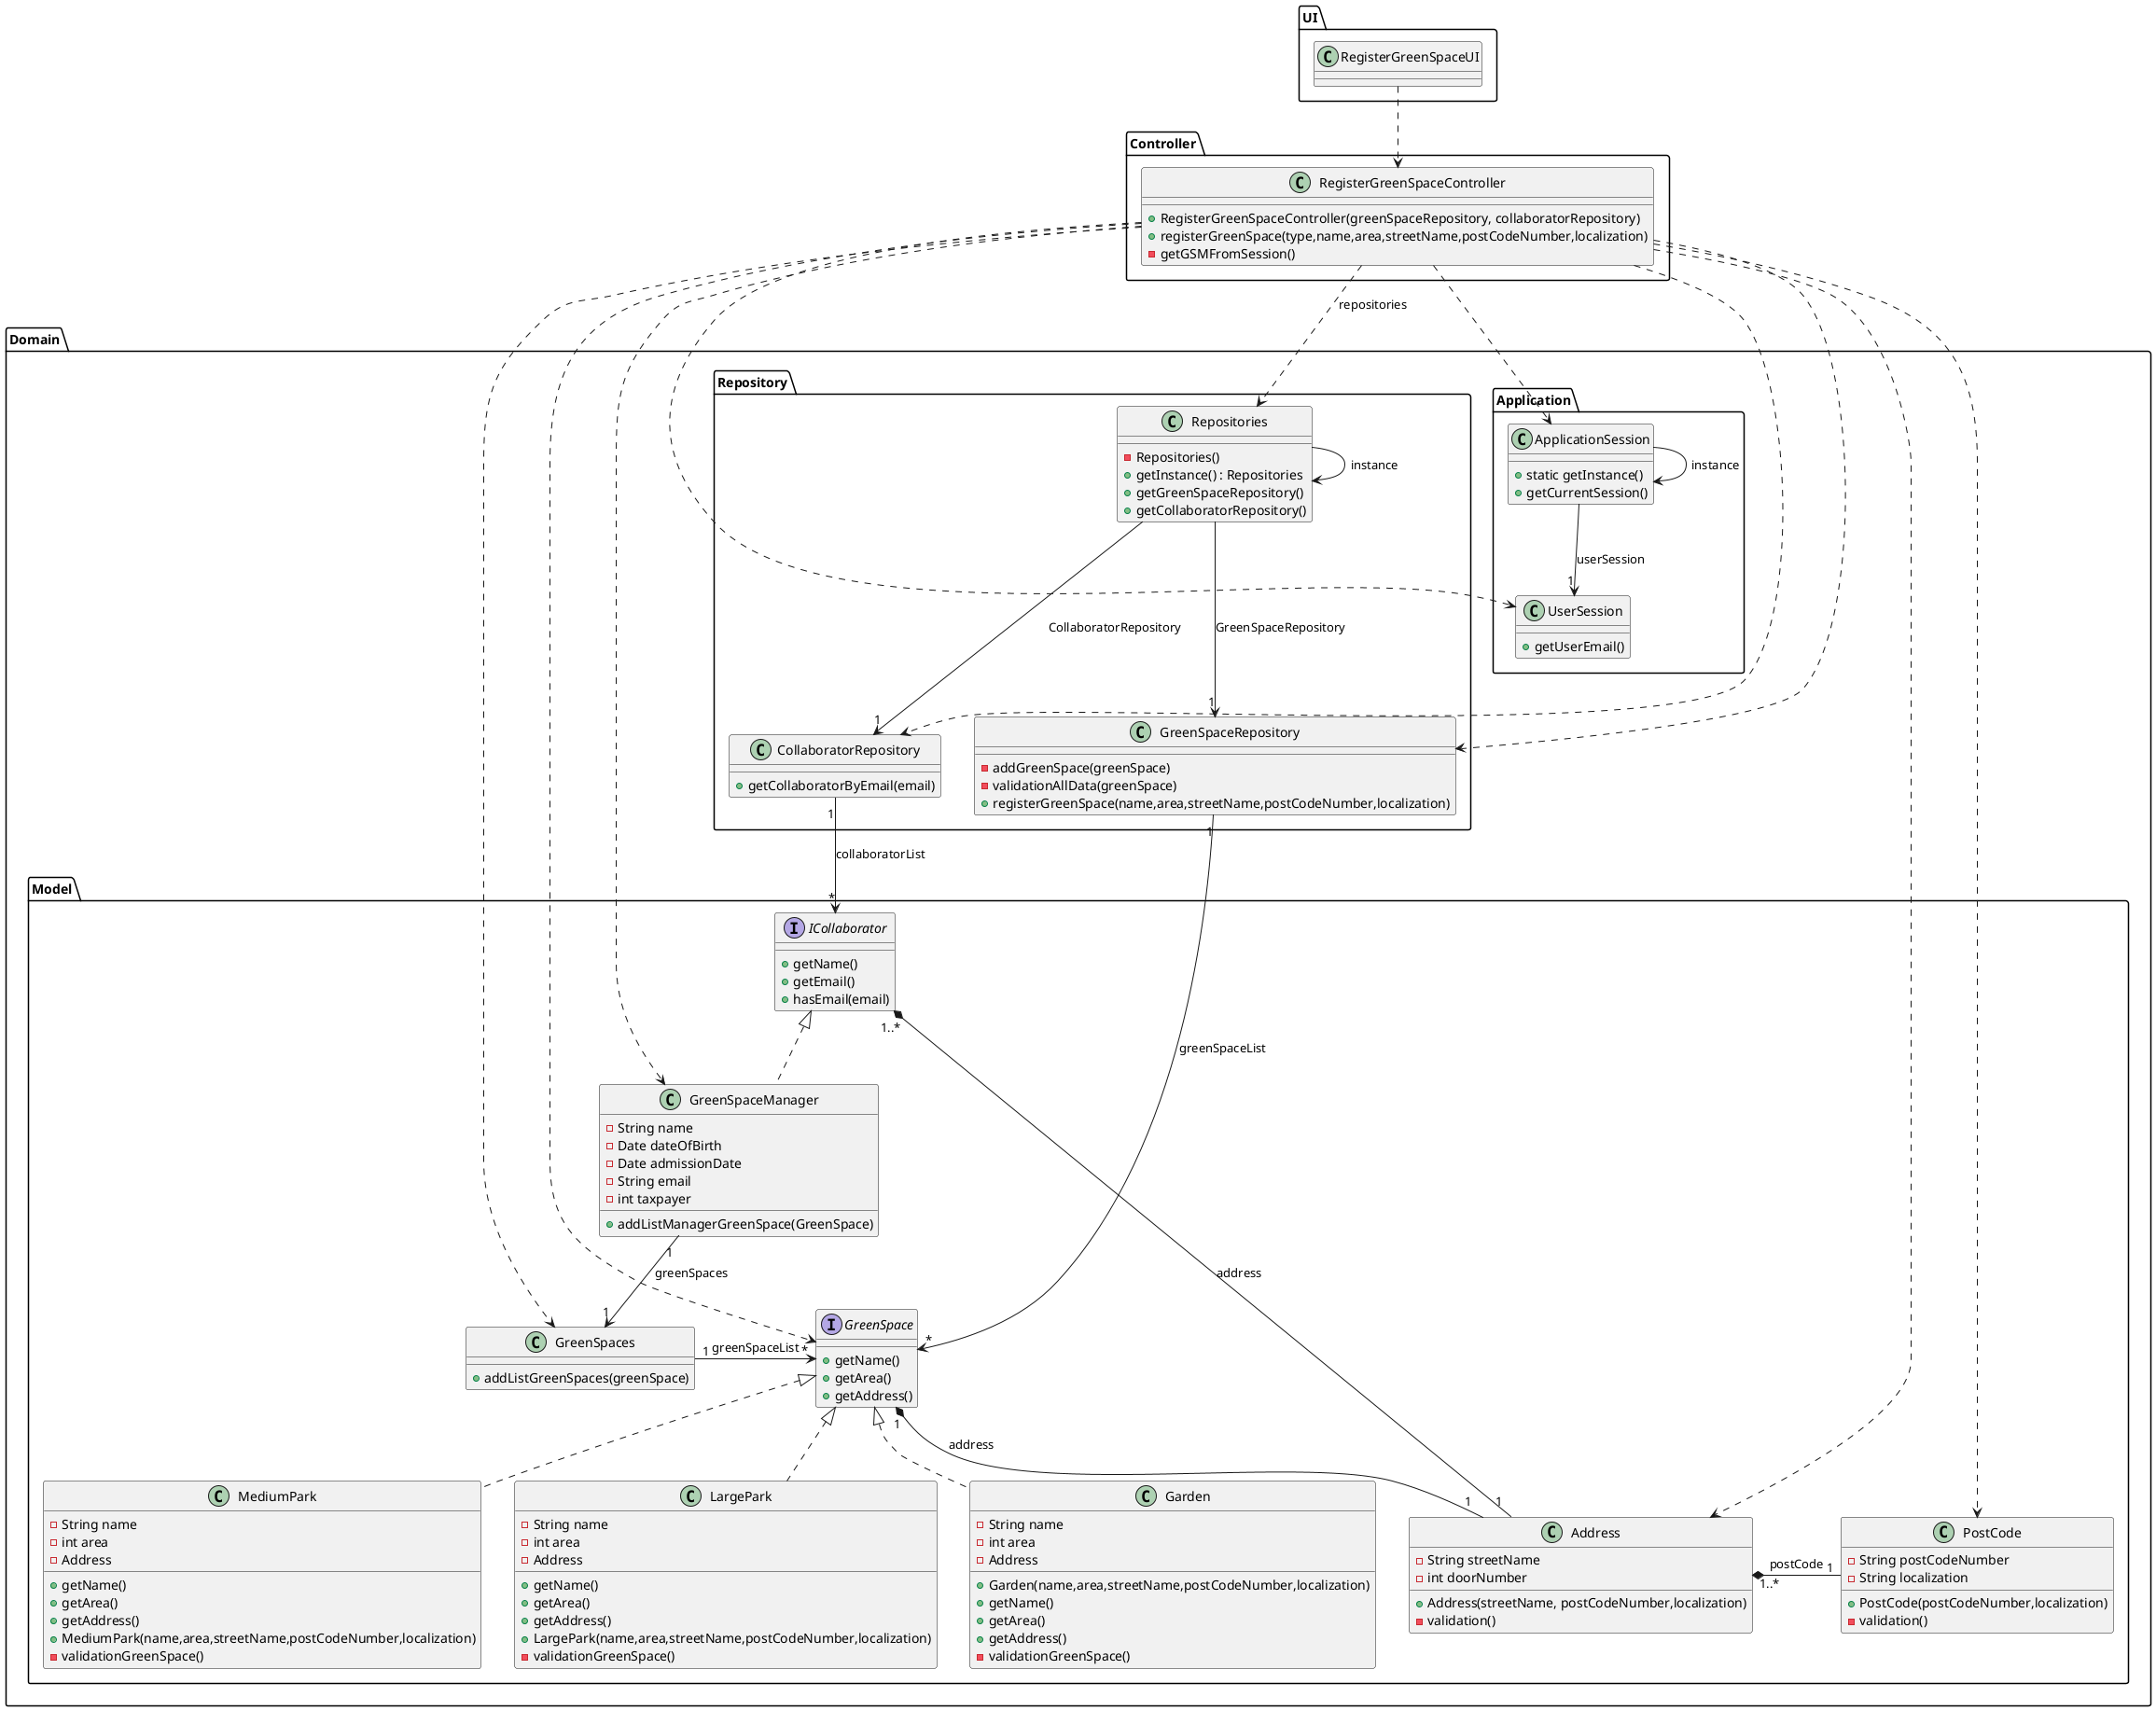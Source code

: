 @startuml
'skinparam monochrome true
skinparam packageStyle rectangle
skinparam shadowing false
skinparam linetype orto

skinparam classAttributeIconSize "1"

'left to right direction
package "UI" <<Folder>> {
    class RegisterGreenSpaceUI {
    }
}

package "Controller" <<Folder>> {
    class RegisterGreenSpaceController {
        + RegisterGreenSpaceController(greenSpaceRepository, collaboratorRepository)
        + registerGreenSpace(type,name,area,streetName,postCodeNumber,localization)
        - getGSMFromSession()

    }
}
package "Domain" <<Folder>> {

    package "Domain.Application" <<Folder>> {
        class ApplicationSession
        {
            + static getInstance()
            + getCurrentSession()
        }

        class UserSession
        {
            + getUserEmail()
        }
    }

    package "Domain.Model" <<Folder>> {
        interface GreenSpace {

            + getName()
            + getArea()
            + getAddress()

        }

        class GreenSpaces{
            + addListGreenSpaces(greenSpace)
        }

        class Garden implements GreenSpace{
            - String name
            - int area
            - Address

            + Garden(name,area,streetName,postCodeNumber,localization)
            + getName()
            + getArea()
            + getAddress()
            - validationGreenSpace()
        }

        class MediumPark implements GreenSpace{
            - String name
            - int area
            - Address

            + getName()
            + getArea()
            + getAddress()
            + MediumPark(name,area,streetName,postCodeNumber,localization)
            - validationGreenSpace()
        }

        class LargePark implements GreenSpace{
            - String name
            - int area
            - Address

            + getName()
            + getArea()
            + getAddress()
            + LargePark(name,area,streetName,postCodeNumber,localization)
            - validationGreenSpace()

        }

        interface ICollaborator{
            + getName()
            + getEmail()
            + hasEmail(email)

        }

        class GreenSpaceManager implements ICollaborator{
            - String name
            - Date dateOfBirth
            - Date admissionDate
            - String email
            - int taxpayer
            + addListManagerGreenSpace(GreenSpace)

        }

        class Address {
            - String streetName
            - int doorNumber

            + Address(streetName, postCodeNumber,localization)
            - validation()
        }

        class PostCode{
            - String postCodeNumber
            - String localization

            + PostCode(postCodeNumber,localization)
            - validation()
        }
    }

    package "Domain.Repository" <<Folder>> {
        class Repositories {

            - Repositories()
            + getInstance() : Repositories
            + getGreenSpaceRepository()
            + getCollaboratorRepository()
        }

        class CollaboratorRepository {
            + getCollaboratorByEmail(email)
        }

        class GreenSpaceRepository {
            - addGreenSpace(greenSpace)
            - validationAllData(greenSpace)
            + registerGreenSpace(name,area,streetName,postCodeNumber,localization)
        }
    }

}
'-------------------Instance-------------------
Repositories -> Repositories : instance
ApplicationSession -> ApplicationSession : instance

'-------------------UI-------------------
RegisterGreenSpaceUI ..> RegisterGreenSpaceController

'-------------------Controller-------------------
RegisterGreenSpaceController ..> Repositories : repositories
RegisterGreenSpaceController ..> ApplicationSession
RegisterGreenSpaceController ...> UserSession
RegisterGreenSpaceController ...> GreenSpaceRepository
RegisterGreenSpaceController ...> GreenSpaceManager
RegisterGreenSpaceController ...> CollaboratorRepository
RegisterGreenSpaceController ...> GreenSpace
RegisterGreenSpaceController ...> Address
RegisterGreenSpaceController ...> PostCode
RegisterGreenSpaceController ...> GreenSpaces

'-------------------ApplicationSession-------------------
ApplicationSession --> "1" UserSession : userSession

'-------------------Repositories-------------------
Repositories ---> "1" GreenSpaceRepository : GreenSpaceRepository
Repositories ---> "1" CollaboratorRepository : CollaboratorRepository

'-------------------CollaboratorRepository-------------------
CollaboratorRepository "1"  --> "*" ICollaborator : collaboratorList

'-------------------GreenSpaceRepository-------------------
GreenSpaceRepository "1" --> "*" GreenSpace : greenSpaceList

'-------------------Green Space Manager-------------------
GreenSpaceManager "1" --> "1" GreenSpaces : greenSpaces

'-------------------GreenSpace-------------------
GreenSpaces "1" -> "*" GreenSpace: greenSpaceList
GreenSpace "1" *- "1" Address : address

'-------------------Address-------------------
Address "1..*" *- "1" PostCode : postCode
ICollaborator "1..*" *---- "1" Address : address


@enduml